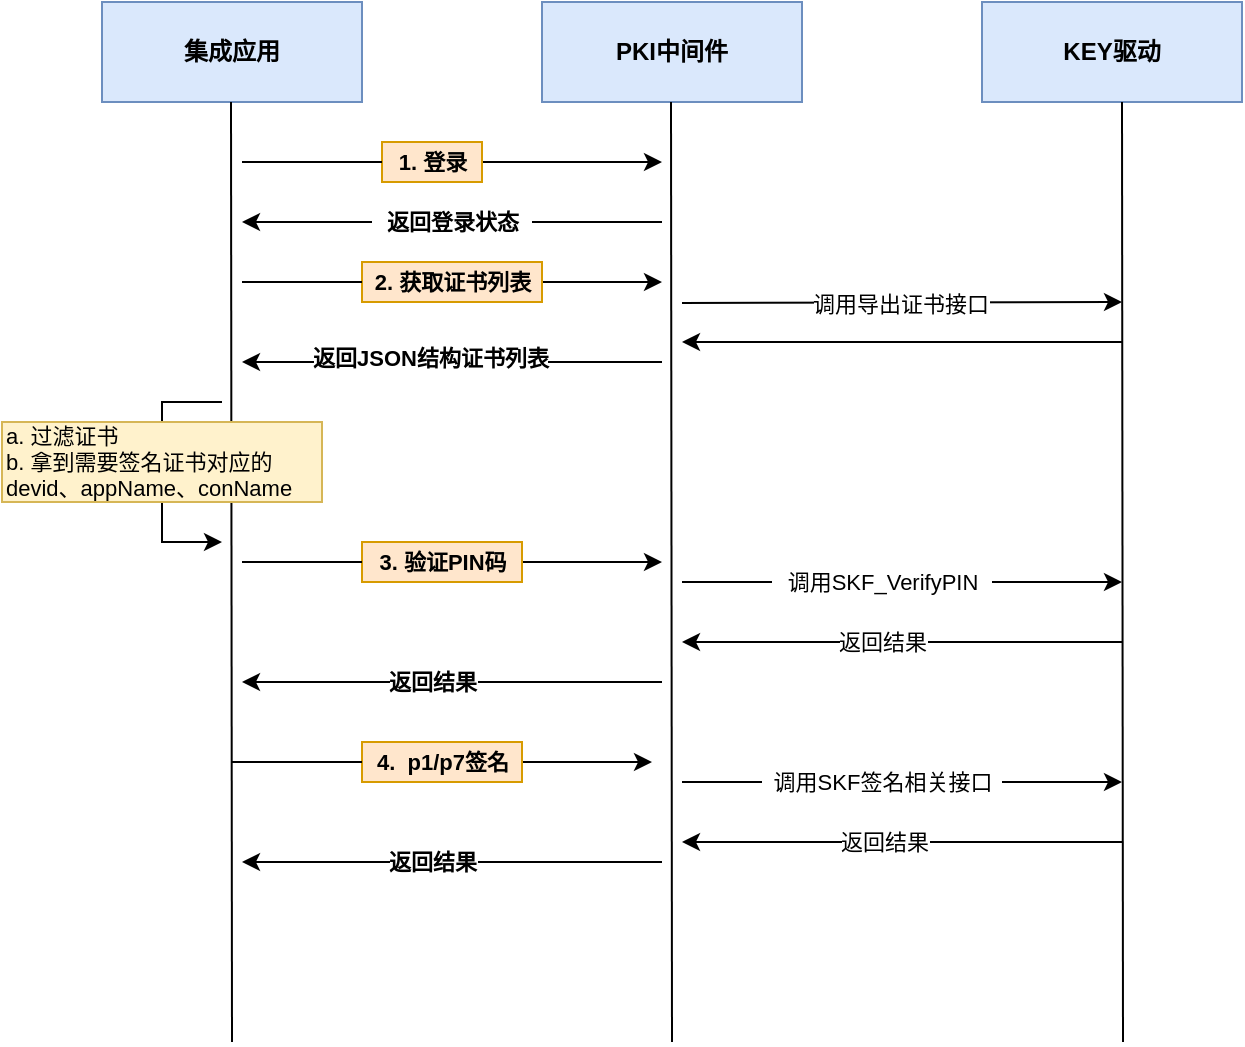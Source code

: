 <mxfile version="17.4.2" type="device"><diagram id="3KDbHRk2XUo7gbc1sGAH" name="第 1 页"><mxGraphModel dx="830" dy="599" grid="0" gridSize="10" guides="1" tooltips="1" connect="1" arrows="1" fold="1" page="1" pageScale="1" pageWidth="827" pageHeight="1169" background="none" math="0" shadow="0"><root><mxCell id="0"/><mxCell id="1" parent="0"/><mxCell id="KplJP1cLoiX___n5uYsk-1" value="集成应用" style="rounded=0;whiteSpace=wrap;html=1;fillColor=#dae8fc;strokeColor=#6c8ebf;fontStyle=1" parent="1" vertex="1"><mxGeometry x="120" y="70" width="130" height="50" as="geometry"/></mxCell><mxCell id="QhP8rTkVQzGF1ENk-U30-1" value="PKI中间件" style="rounded=0;whiteSpace=wrap;html=1;fillColor=#dae8fc;strokeColor=#6c8ebf;fontStyle=1" vertex="1" parent="1"><mxGeometry x="340" y="70" width="130" height="50" as="geometry"/></mxCell><mxCell id="QhP8rTkVQzGF1ENk-U30-2" value="KEY驱动" style="rounded=0;whiteSpace=wrap;html=1;fillColor=#dae8fc;strokeColor=#6c8ebf;fontStyle=1" vertex="1" parent="1"><mxGeometry x="560" y="70" width="130" height="50" as="geometry"/></mxCell><mxCell id="QhP8rTkVQzGF1ENk-U30-4" value="" style="endArrow=none;html=1;rounded=0;fontSize=11;fontStyle=1" edge="1" parent="1"><mxGeometry width="50" height="50" relative="1" as="geometry"><mxPoint x="185" y="590" as="sourcePoint"/><mxPoint x="184.5" y="120" as="targetPoint"/></mxGeometry></mxCell><mxCell id="QhP8rTkVQzGF1ENk-U30-6" value="" style="endArrow=none;html=1;rounded=0;fontSize=11;fontStyle=1" edge="1" parent="1"><mxGeometry width="50" height="50" relative="1" as="geometry"><mxPoint x="405" y="590" as="sourcePoint"/><mxPoint x="404.5" y="120" as="targetPoint"/></mxGeometry></mxCell><mxCell id="QhP8rTkVQzGF1ENk-U30-7" value="" style="endArrow=none;html=1;rounded=0;fontSize=11;fontStyle=1" edge="1" parent="1"><mxGeometry width="50" height="50" relative="1" as="geometry"><mxPoint x="630.5" y="590" as="sourcePoint"/><mxPoint x="630" y="120" as="targetPoint"/></mxGeometry></mxCell><mxCell id="QhP8rTkVQzGF1ENk-U30-8" value="" style="endArrow=classic;html=1;rounded=0;startArrow=none;fontSize=11;fontStyle=1" edge="1" parent="1" source="QhP8rTkVQzGF1ENk-U30-9"><mxGeometry width="50" height="50" relative="1" as="geometry"><mxPoint x="190" y="160" as="sourcePoint"/><mxPoint x="400" y="150" as="targetPoint"/></mxGeometry></mxCell><mxCell id="QhP8rTkVQzGF1ENk-U30-10" value="" style="endArrow=classic;html=1;rounded=0;startArrow=none;fontSize=11;fontStyle=1" edge="1" parent="1" source="QhP8rTkVQzGF1ENk-U30-11"><mxGeometry width="50" height="50" relative="1" as="geometry"><mxPoint x="400" y="200" as="sourcePoint"/><mxPoint x="190" y="180" as="targetPoint"/><Array as="points"><mxPoint x="190" y="180"/></Array></mxGeometry></mxCell><mxCell id="QhP8rTkVQzGF1ENk-U30-11" value="返回登录状态" style="text;html=1;align=center;verticalAlign=middle;resizable=0;points=[];autosize=1;strokeColor=none;fillColor=none;fontSize=11;fontStyle=1" vertex="1" parent="1"><mxGeometry x="255" y="170" width="80" height="20" as="geometry"/></mxCell><mxCell id="QhP8rTkVQzGF1ENk-U30-12" value="" style="endArrow=none;html=1;rounded=0;fontSize=11;fontStyle=1" edge="1" parent="1" target="QhP8rTkVQzGF1ENk-U30-11"><mxGeometry width="50" height="50" relative="1" as="geometry"><mxPoint x="400" y="180" as="sourcePoint"/><mxPoint x="190" y="200" as="targetPoint"/></mxGeometry></mxCell><mxCell id="QhP8rTkVQzGF1ENk-U30-9" value="1. 登录" style="text;html=1;align=center;verticalAlign=middle;resizable=0;points=[];autosize=1;strokeColor=#d79b00;fillColor=#ffe6cc;fontSize=11;fontStyle=1" vertex="1" parent="1"><mxGeometry x="260" y="140" width="50" height="20" as="geometry"/></mxCell><mxCell id="QhP8rTkVQzGF1ENk-U30-13" value="" style="endArrow=none;html=1;rounded=0;fontSize=11;fontStyle=1" edge="1" parent="1" target="QhP8rTkVQzGF1ENk-U30-9"><mxGeometry width="50" height="50" relative="1" as="geometry"><mxPoint x="190" y="150" as="sourcePoint"/><mxPoint x="400" y="160" as="targetPoint"/></mxGeometry></mxCell><mxCell id="QhP8rTkVQzGF1ENk-U30-14" value="" style="endArrow=classic;html=1;rounded=0;startArrow=none;fontSize=11;fontStyle=1" edge="1" parent="1" source="QhP8rTkVQzGF1ENk-U30-15"><mxGeometry width="50" height="50" relative="1" as="geometry"><mxPoint x="190" y="250" as="sourcePoint"/><mxPoint x="400" y="210" as="targetPoint"/></mxGeometry></mxCell><mxCell id="QhP8rTkVQzGF1ENk-U30-15" value="2. 获取证书列表" style="text;html=1;align=center;verticalAlign=middle;resizable=0;points=[];autosize=1;strokeColor=#d79b00;fillColor=#ffe6cc;fontSize=11;fontStyle=1" vertex="1" parent="1"><mxGeometry x="250" y="200" width="90" height="20" as="geometry"/></mxCell><mxCell id="QhP8rTkVQzGF1ENk-U30-16" value="" style="endArrow=none;html=1;rounded=0;fontSize=11;fontStyle=1" edge="1" parent="1" target="QhP8rTkVQzGF1ENk-U30-15"><mxGeometry width="50" height="50" relative="1" as="geometry"><mxPoint x="190" y="210" as="sourcePoint"/><mxPoint x="400" y="250" as="targetPoint"/></mxGeometry></mxCell><mxCell id="QhP8rTkVQzGF1ENk-U30-17" value="" style="endArrow=classic;html=1;rounded=0;fontSize=11;fontStyle=1" edge="1" parent="1"><mxGeometry width="50" height="50" relative="1" as="geometry"><mxPoint x="410" y="220.5" as="sourcePoint"/><mxPoint x="630" y="220" as="targetPoint"/></mxGeometry></mxCell><mxCell id="QhP8rTkVQzGF1ENk-U30-18" value="调用导出证书接口" style="edgeLabel;html=1;align=center;verticalAlign=middle;resizable=0;points=[];fontSize=11;fontStyle=0" vertex="1" connectable="0" parent="QhP8rTkVQzGF1ENk-U30-17"><mxGeometry x="-0.473" relative="1" as="geometry"><mxPoint x="51" as="offset"/></mxGeometry></mxCell><mxCell id="QhP8rTkVQzGF1ENk-U30-19" value="" style="endArrow=classic;html=1;rounded=0;fontSize=11;fontStyle=1" edge="1" parent="1"><mxGeometry width="50" height="50" relative="1" as="geometry"><mxPoint x="630" y="240" as="sourcePoint"/><mxPoint x="410" y="240" as="targetPoint"/></mxGeometry></mxCell><mxCell id="QhP8rTkVQzGF1ENk-U30-21" value="" style="endArrow=classic;html=1;rounded=0;fontSize=11;fontStyle=1" edge="1" parent="1"><mxGeometry width="50" height="50" relative="1" as="geometry"><mxPoint x="400" y="250" as="sourcePoint"/><mxPoint x="190" y="250" as="targetPoint"/></mxGeometry></mxCell><mxCell id="QhP8rTkVQzGF1ENk-U30-22" value="返回JSON结构证书列表" style="edgeLabel;html=1;align=center;verticalAlign=middle;resizable=0;points=[];fontSize=11;fontStyle=1" vertex="1" connectable="0" parent="QhP8rTkVQzGF1ENk-U30-21"><mxGeometry x="0.105" y="-2" relative="1" as="geometry"><mxPoint as="offset"/></mxGeometry></mxCell><mxCell id="QhP8rTkVQzGF1ENk-U30-47" value="" style="endArrow=classic;html=1;rounded=0;startArrow=none;fontSize=11;fontStyle=1" edge="1" parent="1" source="QhP8rTkVQzGF1ENk-U30-48"><mxGeometry width="50" height="50" relative="1" as="geometry"><mxPoint x="190" y="350" as="sourcePoint"/><mxPoint x="400" y="350" as="targetPoint"/></mxGeometry></mxCell><mxCell id="QhP8rTkVQzGF1ENk-U30-48" value="3. 验证PIN码" style="text;html=1;align=center;verticalAlign=middle;resizable=0;points=[];autosize=1;strokeColor=#d79b00;fillColor=#ffe6cc;fontSize=11;fontStyle=1" vertex="1" parent="1"><mxGeometry x="250" y="340" width="80" height="20" as="geometry"/></mxCell><mxCell id="QhP8rTkVQzGF1ENk-U30-49" value="" style="endArrow=none;html=1;rounded=0;fontSize=11;fontStyle=1" edge="1" parent="1" target="QhP8rTkVQzGF1ENk-U30-48"><mxGeometry width="50" height="50" relative="1" as="geometry"><mxPoint x="190" y="350" as="sourcePoint"/><mxPoint x="400" y="350" as="targetPoint"/></mxGeometry></mxCell><mxCell id="QhP8rTkVQzGF1ENk-U30-50" value="" style="endArrow=classic;html=1;rounded=0;startArrow=none;fontSize=11;fontStyle=1" edge="1" parent="1" source="QhP8rTkVQzGF1ENk-U30-51"><mxGeometry width="50" height="50" relative="1" as="geometry"><mxPoint x="410" y="360" as="sourcePoint"/><mxPoint x="630" y="360" as="targetPoint"/></mxGeometry></mxCell><mxCell id="QhP8rTkVQzGF1ENk-U30-51" value="调用SKF_VerifyPIN" style="text;html=1;align=center;verticalAlign=middle;resizable=0;points=[];autosize=1;strokeColor=none;fillColor=none;fontSize=11;fontStyle=0" vertex="1" parent="1"><mxGeometry x="455" y="350" width="110" height="20" as="geometry"/></mxCell><mxCell id="QhP8rTkVQzGF1ENk-U30-52" value="" style="endArrow=none;html=1;rounded=0;fontSize=11;fontStyle=1" edge="1" parent="1" target="QhP8rTkVQzGF1ENk-U30-51"><mxGeometry width="50" height="50" relative="1" as="geometry"><mxPoint x="410" y="360" as="sourcePoint"/><mxPoint x="630" y="360" as="targetPoint"/><Array as="points"><mxPoint x="430" y="360"/></Array></mxGeometry></mxCell><mxCell id="QhP8rTkVQzGF1ENk-U30-53" value="" style="endArrow=classic;html=1;rounded=0;fontSize=11;fontStyle=1" edge="1" parent="1"><mxGeometry width="50" height="50" relative="1" as="geometry"><mxPoint x="630" y="390" as="sourcePoint"/><mxPoint x="410" y="390" as="targetPoint"/></mxGeometry></mxCell><mxCell id="QhP8rTkVQzGF1ENk-U30-54" value="返回结果" style="edgeLabel;html=1;align=center;verticalAlign=middle;resizable=0;points=[];fontSize=11;fontStyle=0" vertex="1" connectable="0" parent="QhP8rTkVQzGF1ENk-U30-53"><mxGeometry x="-0.091" y="2" relative="1" as="geometry"><mxPoint x="-20" y="-2" as="offset"/></mxGeometry></mxCell><mxCell id="QhP8rTkVQzGF1ENk-U30-55" value="" style="endArrow=classic;html=1;rounded=0;fontSize=11;fontStyle=1" edge="1" parent="1"><mxGeometry width="50" height="50" relative="1" as="geometry"><mxPoint x="400" y="410" as="sourcePoint"/><mxPoint x="190" y="410" as="targetPoint"/></mxGeometry></mxCell><mxCell id="QhP8rTkVQzGF1ENk-U30-56" value="返回结果" style="edgeLabel;html=1;align=center;verticalAlign=middle;resizable=0;points=[];fontSize=11;fontStyle=1" vertex="1" connectable="0" parent="QhP8rTkVQzGF1ENk-U30-55"><mxGeometry x="0.181" relative="1" as="geometry"><mxPoint x="9" as="offset"/></mxGeometry></mxCell><mxCell id="QhP8rTkVQzGF1ENk-U30-57" value="" style="endArrow=classic;html=1;rounded=0;startArrow=none;fontSize=11;fontStyle=1" edge="1" parent="1" source="QhP8rTkVQzGF1ENk-U30-58"><mxGeometry width="50" height="50" relative="1" as="geometry"><mxPoint x="185" y="450" as="sourcePoint"/><mxPoint x="395" y="450" as="targetPoint"/><Array as="points"><mxPoint x="295" y="450"/></Array></mxGeometry></mxCell><mxCell id="QhP8rTkVQzGF1ENk-U30-58" value="4.&amp;nbsp; p1/p7签名" style="text;html=1;align=center;verticalAlign=middle;resizable=0;points=[];autosize=1;strokeColor=#d79b00;fillColor=#ffe6cc;fontSize=11;fontStyle=1" vertex="1" parent="1"><mxGeometry x="250" y="440" width="80" height="20" as="geometry"/></mxCell><mxCell id="QhP8rTkVQzGF1ENk-U30-59" value="" style="endArrow=none;html=1;rounded=0;fontSize=11;fontStyle=1" edge="1" parent="1" target="QhP8rTkVQzGF1ENk-U30-58"><mxGeometry width="50" height="50" relative="1" as="geometry"><mxPoint x="185" y="450" as="sourcePoint"/><mxPoint x="395" y="450" as="targetPoint"/><Array as="points"/></mxGeometry></mxCell><mxCell id="QhP8rTkVQzGF1ENk-U30-60" value="" style="endArrow=classic;html=1;rounded=0;startArrow=none;fontSize=11;fontStyle=1" edge="1" parent="1" source="QhP8rTkVQzGF1ENk-U30-61"><mxGeometry width="50" height="50" relative="1" as="geometry"><mxPoint x="410" y="460" as="sourcePoint"/><mxPoint x="630" y="460" as="targetPoint"/></mxGeometry></mxCell><mxCell id="QhP8rTkVQzGF1ENk-U30-61" value="调用SKF签名相关接口" style="text;html=1;align=center;verticalAlign=middle;resizable=0;points=[];autosize=1;strokeColor=none;fillColor=none;fontSize=11;fontStyle=0" vertex="1" parent="1"><mxGeometry x="450" y="450" width="120" height="20" as="geometry"/></mxCell><mxCell id="QhP8rTkVQzGF1ENk-U30-62" value="" style="endArrow=none;html=1;rounded=0;fontSize=11;fontStyle=1" edge="1" parent="1" target="QhP8rTkVQzGF1ENk-U30-61"><mxGeometry width="50" height="50" relative="1" as="geometry"><mxPoint x="410" y="460" as="sourcePoint"/><mxPoint x="630" y="460" as="targetPoint"/></mxGeometry></mxCell><mxCell id="QhP8rTkVQzGF1ENk-U30-63" value="" style="endArrow=classic;html=1;rounded=0;fontSize=11;fontStyle=1" edge="1" parent="1"><mxGeometry width="50" height="50" relative="1" as="geometry"><mxPoint x="630" y="490" as="sourcePoint"/><mxPoint x="410" y="490" as="targetPoint"/></mxGeometry></mxCell><mxCell id="QhP8rTkVQzGF1ENk-U30-64" value="返回结果" style="edgeLabel;html=1;align=center;verticalAlign=middle;resizable=0;points=[];fontSize=11;fontStyle=0" vertex="1" connectable="0" parent="QhP8rTkVQzGF1ENk-U30-63"><mxGeometry x="0.141" y="-3" relative="1" as="geometry"><mxPoint x="6" y="3" as="offset"/></mxGeometry></mxCell><mxCell id="QhP8rTkVQzGF1ENk-U30-65" value="" style="endArrow=classic;html=1;rounded=0;fontSize=11;fontStyle=1" edge="1" parent="1"><mxGeometry width="50" height="50" relative="1" as="geometry"><mxPoint x="400" y="500" as="sourcePoint"/><mxPoint x="190" y="500" as="targetPoint"/></mxGeometry></mxCell><mxCell id="QhP8rTkVQzGF1ENk-U30-66" value="返回结果" style="edgeLabel;html=1;align=center;verticalAlign=middle;resizable=0;points=[];fontSize=11;fontStyle=1" vertex="1" connectable="0" parent="1"><mxGeometry x="285.003" y="500" as="geometry"/></mxCell><mxCell id="QhP8rTkVQzGF1ENk-U30-69" value="" style="endArrow=classic;html=1;rounded=0;fontSize=11;" edge="1" parent="1"><mxGeometry width="50" height="50" relative="1" as="geometry"><mxPoint x="180" y="270" as="sourcePoint"/><mxPoint x="180" y="340" as="targetPoint"/><Array as="points"><mxPoint x="160" y="270"/><mxPoint x="150" y="270"/><mxPoint x="150" y="340"/></Array></mxGeometry></mxCell><mxCell id="QhP8rTkVQzGF1ENk-U30-70" value="a. 过滤证书&lt;br&gt;b. 拿到需要签名证书对应的&lt;br&gt;devid、appName、conName" style="text;html=1;align=left;verticalAlign=middle;resizable=0;points=[];autosize=1;strokeColor=#d6b656;fillColor=#fff2cc;fontSize=11;" vertex="1" parent="1"><mxGeometry x="70" y="280" width="160" height="40" as="geometry"/></mxCell></root></mxGraphModel></diagram></mxfile>
